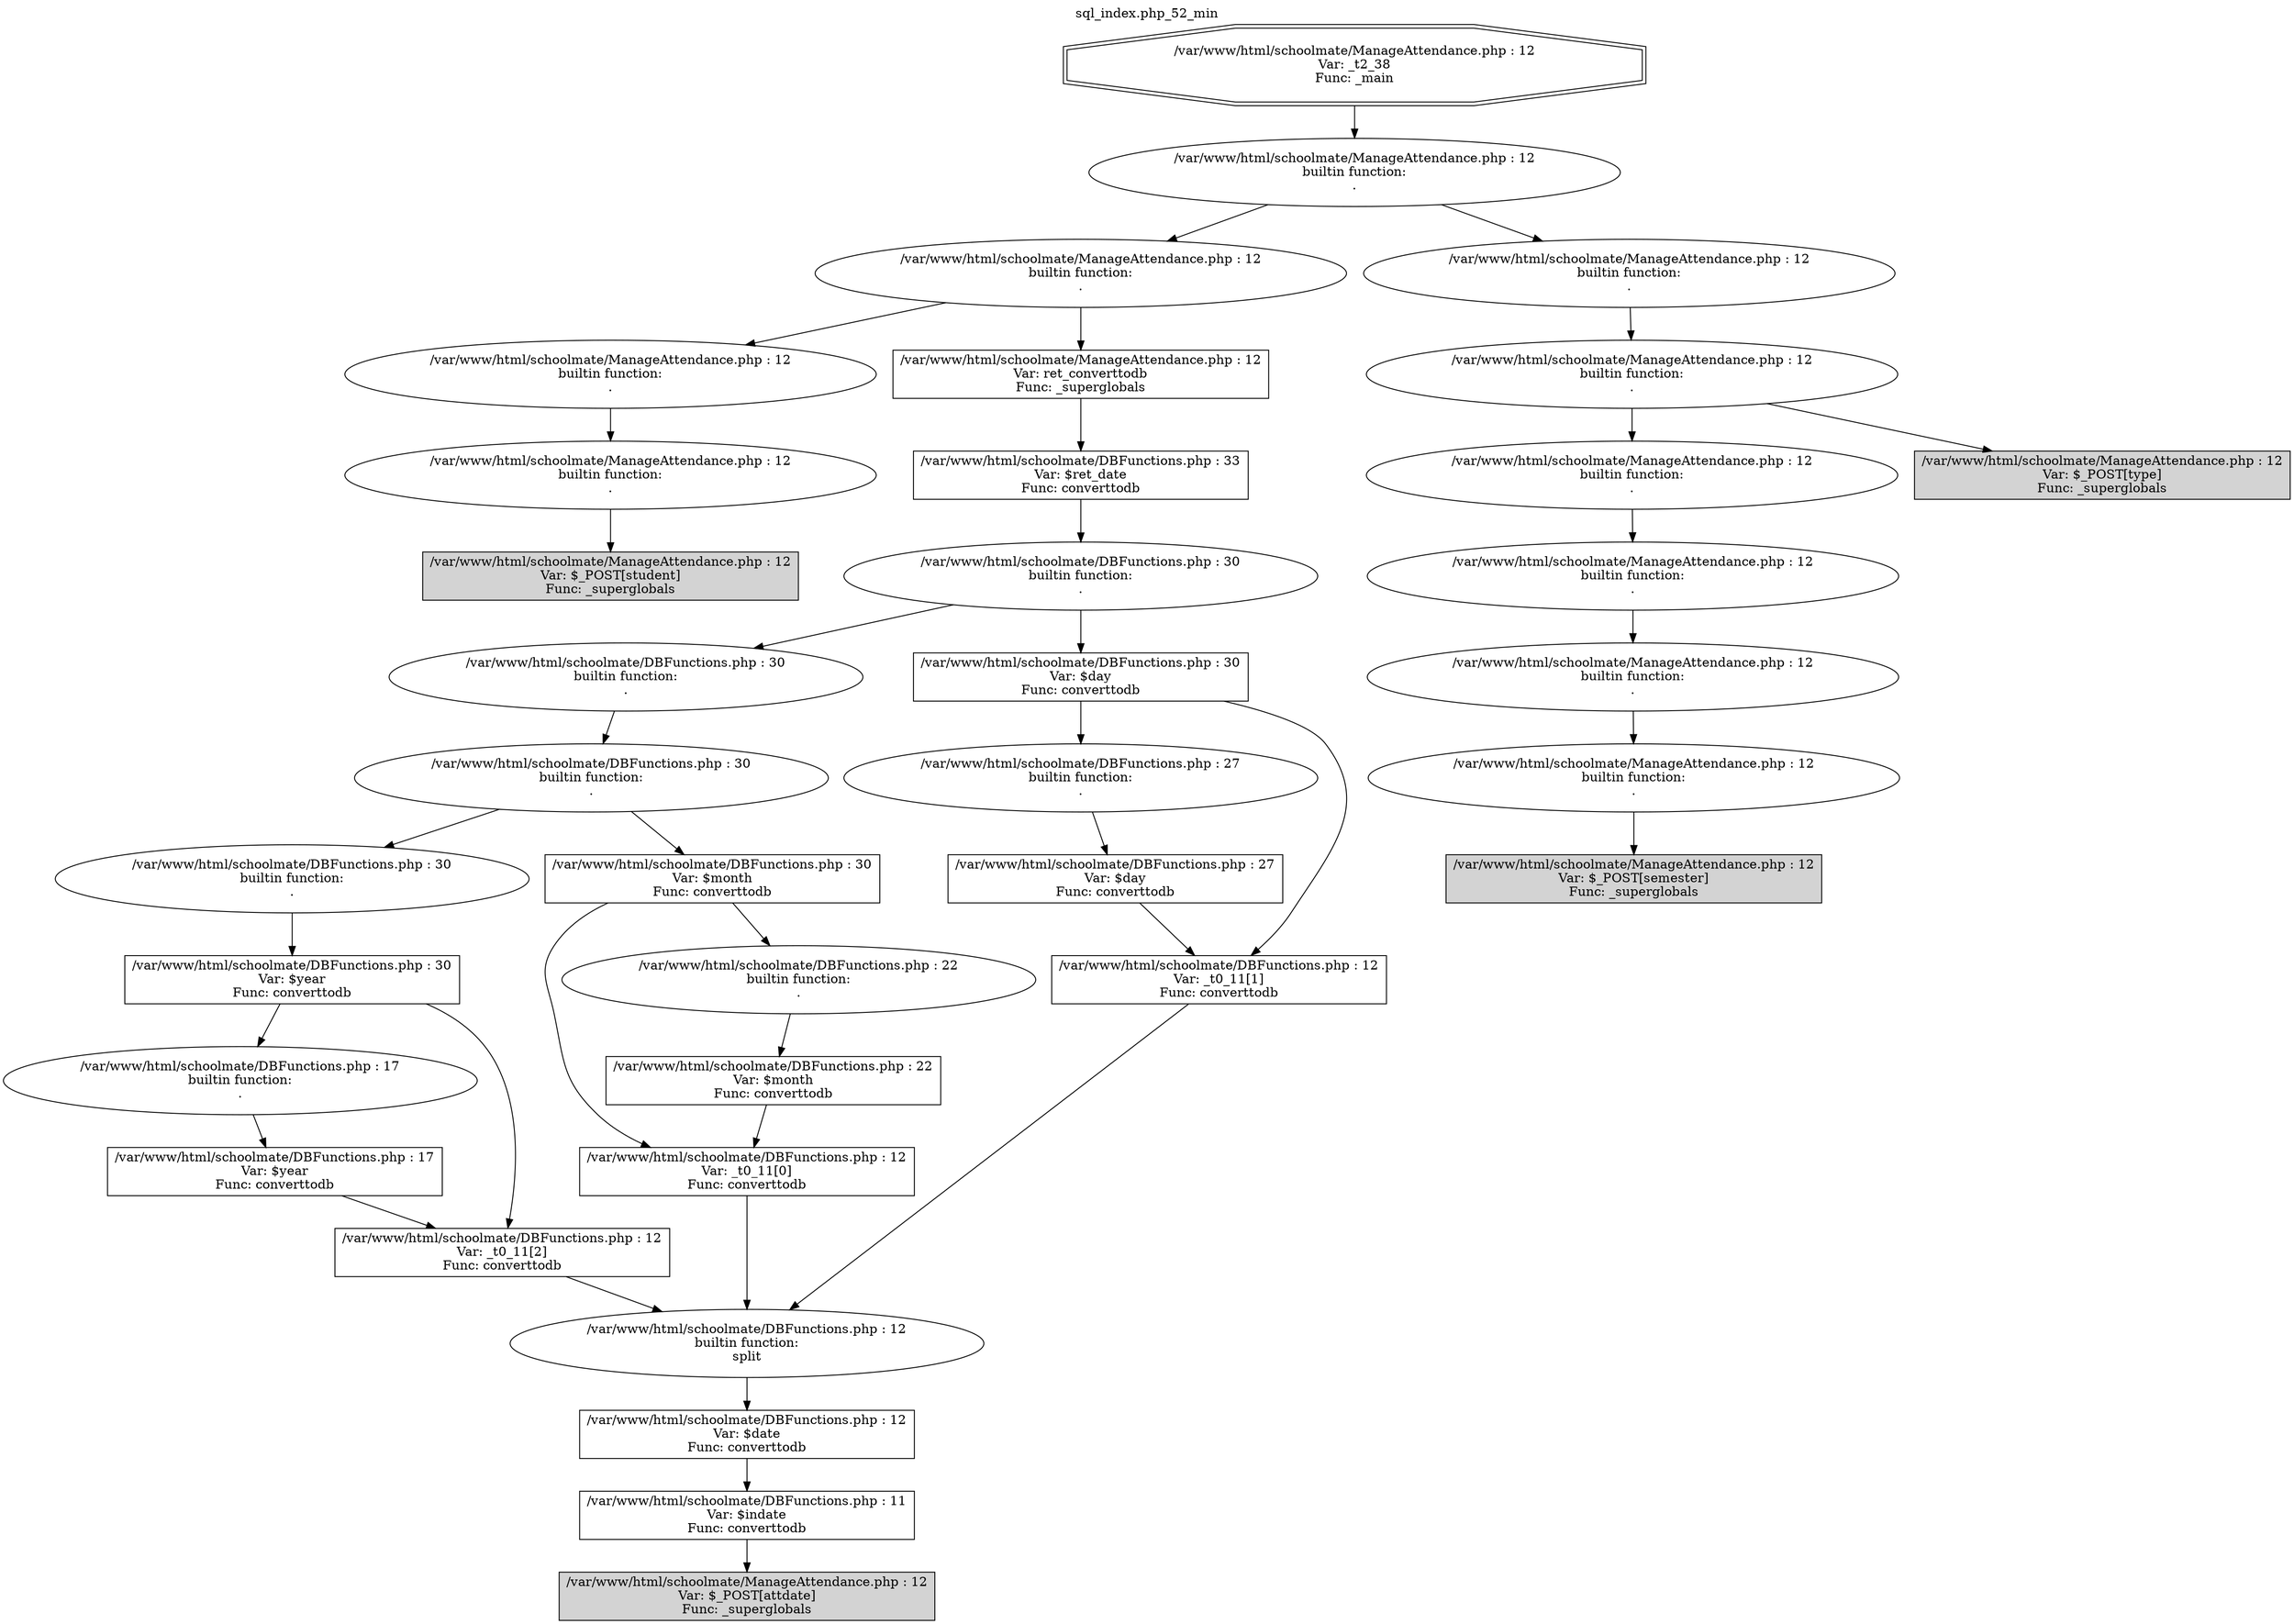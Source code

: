 digraph cfg {
  label="sql_index.php_52_min";
  labelloc=t;
  n1 [shape=doubleoctagon, label="/var/www/html/schoolmate/ManageAttendance.php : 12\nVar: _t2_38\nFunc: _main\n"];
  n2 [shape=ellipse, label="/var/www/html/schoolmate/ManageAttendance.php : 12\nbuiltin function:\n.\n"];
  n3 [shape=ellipse, label="/var/www/html/schoolmate/ManageAttendance.php : 12\nbuiltin function:\n.\n"];
  n4 [shape=ellipse, label="/var/www/html/schoolmate/ManageAttendance.php : 12\nbuiltin function:\n.\n"];
  n5 [shape=ellipse, label="/var/www/html/schoolmate/ManageAttendance.php : 12\nbuiltin function:\n.\n"];
  n6 [shape=box, label="/var/www/html/schoolmate/ManageAttendance.php : 12\nVar: $_POST[student]\nFunc: _superglobals\n",style=filled];
  n7 [shape=box, label="/var/www/html/schoolmate/ManageAttendance.php : 12\nVar: ret_converttodb\nFunc: _superglobals\n"];
  n8 [shape=box, label="/var/www/html/schoolmate/DBFunctions.php : 33\nVar: $ret_date\nFunc: converttodb\n"];
  n9 [shape=ellipse, label="/var/www/html/schoolmate/DBFunctions.php : 30\nbuiltin function:\n.\n"];
  n10 [shape=ellipse, label="/var/www/html/schoolmate/DBFunctions.php : 30\nbuiltin function:\n.\n"];
  n11 [shape=ellipse, label="/var/www/html/schoolmate/DBFunctions.php : 30\nbuiltin function:\n.\n"];
  n12 [shape=ellipse, label="/var/www/html/schoolmate/DBFunctions.php : 30\nbuiltin function:\n.\n"];
  n13 [shape=box, label="/var/www/html/schoolmate/DBFunctions.php : 30\nVar: $year\nFunc: converttodb\n"];
  n14 [shape=ellipse, label="/var/www/html/schoolmate/DBFunctions.php : 17\nbuiltin function:\n.\n"];
  n15 [shape=box, label="/var/www/html/schoolmate/DBFunctions.php : 17\nVar: $year\nFunc: converttodb\n"];
  n16 [shape=box, label="/var/www/html/schoolmate/DBFunctions.php : 12\nVar: _t0_11[2]\nFunc: converttodb\n"];
  n17 [shape=ellipse, label="/var/www/html/schoolmate/DBFunctions.php : 12\nbuiltin function:\nsplit\n"];
  n18 [shape=box, label="/var/www/html/schoolmate/DBFunctions.php : 12\nVar: $date\nFunc: converttodb\n"];
  n19 [shape=box, label="/var/www/html/schoolmate/DBFunctions.php : 11\nVar: $indate\nFunc: converttodb\n"];
  n20 [shape=box, label="/var/www/html/schoolmate/ManageAttendance.php : 12\nVar: $_POST[attdate]\nFunc: _superglobals\n",style=filled];
  n21 [shape=box, label="/var/www/html/schoolmate/DBFunctions.php : 30\nVar: $month\nFunc: converttodb\n"];
  n22 [shape=box, label="/var/www/html/schoolmate/DBFunctions.php : 12\nVar: _t0_11[0]\nFunc: converttodb\n"];
  n23 [shape=ellipse, label="/var/www/html/schoolmate/DBFunctions.php : 22\nbuiltin function:\n.\n"];
  n24 [shape=box, label="/var/www/html/schoolmate/DBFunctions.php : 22\nVar: $month\nFunc: converttodb\n"];
  n25 [shape=box, label="/var/www/html/schoolmate/DBFunctions.php : 30\nVar: $day\nFunc: converttodb\n"];
  n26 [shape=ellipse, label="/var/www/html/schoolmate/DBFunctions.php : 27\nbuiltin function:\n.\n"];
  n27 [shape=box, label="/var/www/html/schoolmate/DBFunctions.php : 27\nVar: $day\nFunc: converttodb\n"];
  n28 [shape=box, label="/var/www/html/schoolmate/DBFunctions.php : 12\nVar: _t0_11[1]\nFunc: converttodb\n"];
  n29 [shape=ellipse, label="/var/www/html/schoolmate/ManageAttendance.php : 12\nbuiltin function:\n.\n"];
  n30 [shape=ellipse, label="/var/www/html/schoolmate/ManageAttendance.php : 12\nbuiltin function:\n.\n"];
  n31 [shape=ellipse, label="/var/www/html/schoolmate/ManageAttendance.php : 12\nbuiltin function:\n.\n"];
  n32 [shape=ellipse, label="/var/www/html/schoolmate/ManageAttendance.php : 12\nbuiltin function:\n.\n"];
  n33 [shape=ellipse, label="/var/www/html/schoolmate/ManageAttendance.php : 12\nbuiltin function:\n.\n"];
  n34 [shape=ellipse, label="/var/www/html/schoolmate/ManageAttendance.php : 12\nbuiltin function:\n.\n"];
  n35 [shape=box, label="/var/www/html/schoolmate/ManageAttendance.php : 12\nVar: $_POST[semester]\nFunc: _superglobals\n",style=filled];
  n36 [shape=box, label="/var/www/html/schoolmate/ManageAttendance.php : 12\nVar: $_POST[type]\nFunc: _superglobals\n",style=filled];
  n1 -> n2;
  n2 -> n3;
  n2 -> n29;
  n3 -> n4;
  n3 -> n7;
  n4 -> n5;
  n5 -> n6;
  n7 -> n8;
  n8 -> n9;
  n9 -> n10;
  n9 -> n25;
  n10 -> n11;
  n11 -> n12;
  n11 -> n21;
  n12 -> n13;
  n13 -> n14;
  n13 -> n16;
  n14 -> n15;
  n15 -> n16;
  n16 -> n17;
  n17 -> n18;
  n18 -> n19;
  n19 -> n20;
  n21 -> n22;
  n21 -> n23;
  n22 -> n17;
  n23 -> n24;
  n24 -> n22;
  n25 -> n26;
  n25 -> n28;
  n26 -> n27;
  n27 -> n28;
  n28 -> n17;
  n29 -> n30;
  n30 -> n31;
  n30 -> n36;
  n31 -> n32;
  n32 -> n33;
  n33 -> n34;
  n34 -> n35;
}

